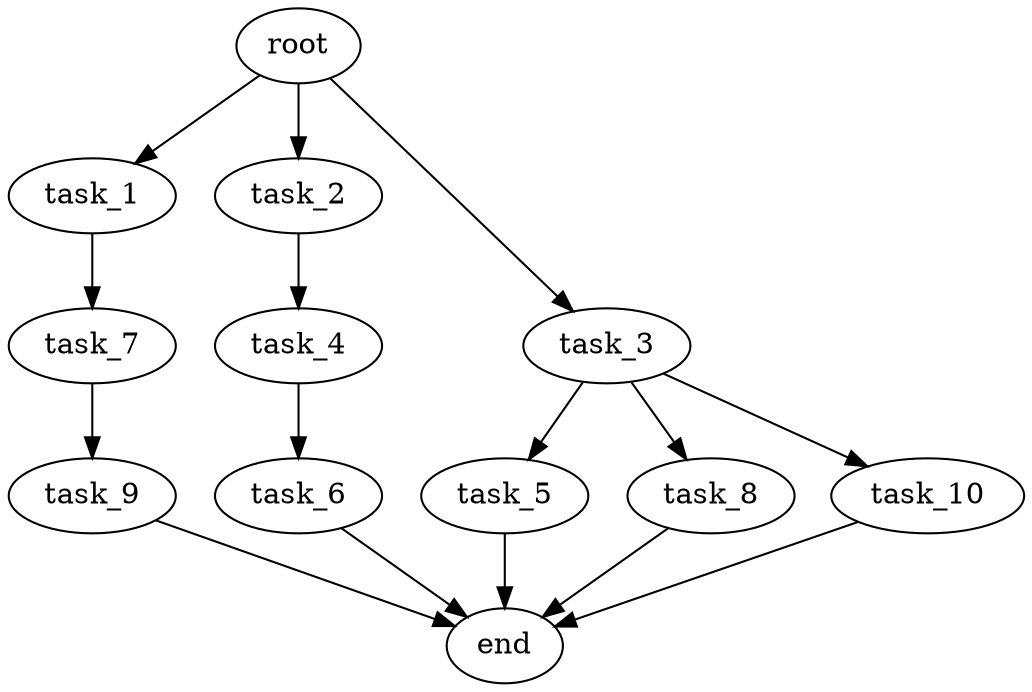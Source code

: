 digraph G {
  root [size="0.000000e+00"];
  task_1 [size="2.221158e+10"];
  task_2 [size="4.511829e+10"];
  task_3 [size="3.496501e+10"];
  task_4 [size="2.676752e+09"];
  task_5 [size="5.335156e+09"];
  task_6 [size="5.020569e+10"];
  task_7 [size="2.358545e+10"];
  task_8 [size="9.945259e+10"];
  task_9 [size="3.749752e+10"];
  task_10 [size="2.828473e+09"];
  end [size="0.000000e+00"];

  root -> task_1 [size="1.000000e-12"];
  root -> task_2 [size="1.000000e-12"];
  root -> task_3 [size="1.000000e-12"];
  task_1 -> task_7 [size="2.358545e+08"];
  task_2 -> task_4 [size="2.676752e+07"];
  task_3 -> task_5 [size="5.335156e+07"];
  task_3 -> task_8 [size="9.945259e+08"];
  task_3 -> task_10 [size="2.828473e+07"];
  task_4 -> task_6 [size="5.020569e+08"];
  task_5 -> end [size="1.000000e-12"];
  task_6 -> end [size="1.000000e-12"];
  task_7 -> task_9 [size="3.749752e+08"];
  task_8 -> end [size="1.000000e-12"];
  task_9 -> end [size="1.000000e-12"];
  task_10 -> end [size="1.000000e-12"];
}
